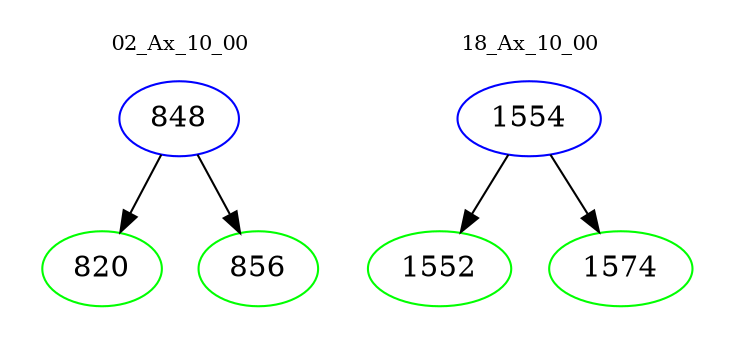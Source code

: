 digraph{
subgraph cluster_0 {
color = white
label = "02_Ax_10_00";
fontsize=10;
T0_848 [label="848", color="blue"]
T0_848 -> T0_820 [color="black"]
T0_820 [label="820", color="green"]
T0_848 -> T0_856 [color="black"]
T0_856 [label="856", color="green"]
}
subgraph cluster_1 {
color = white
label = "18_Ax_10_00";
fontsize=10;
T1_1554 [label="1554", color="blue"]
T1_1554 -> T1_1552 [color="black"]
T1_1552 [label="1552", color="green"]
T1_1554 -> T1_1574 [color="black"]
T1_1574 [label="1574", color="green"]
}
}
